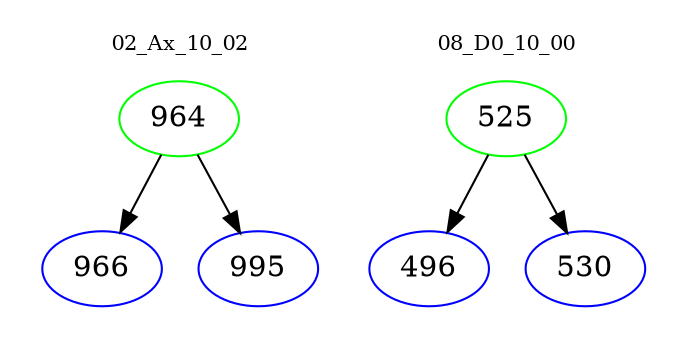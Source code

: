 digraph{
subgraph cluster_0 {
color = white
label = "02_Ax_10_02";
fontsize=10;
T0_964 [label="964", color="green"]
T0_964 -> T0_966 [color="black"]
T0_966 [label="966", color="blue"]
T0_964 -> T0_995 [color="black"]
T0_995 [label="995", color="blue"]
}
subgraph cluster_1 {
color = white
label = "08_D0_10_00";
fontsize=10;
T1_525 [label="525", color="green"]
T1_525 -> T1_496 [color="black"]
T1_496 [label="496", color="blue"]
T1_525 -> T1_530 [color="black"]
T1_530 [label="530", color="blue"]
}
}
